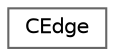 digraph "Graphical Class Hierarchy"
{
 // LATEX_PDF_SIZE
  bgcolor="transparent";
  edge [fontname=Helvetica,fontsize=10,labelfontname=Helvetica,labelfontsize=10];
  node [fontname=Helvetica,fontsize=10,shape=box,height=0.2,width=0.4];
  rankdir="LR";
  Node0 [id="Node000000",label="CEdge",height=0.2,width=0.4,color="grey40", fillcolor="white", style="filled",URL="$classCEdge.html",tooltip="Class for defining the edges of the dual grid."];
}

